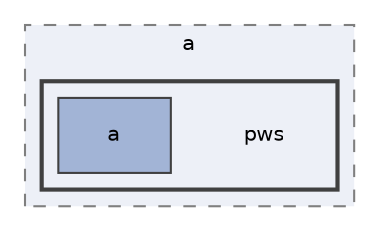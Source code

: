 digraph "src/test/java/pws/a/pws"
{
 // LATEX_PDF_SIZE
  edge [fontname="Helvetica",fontsize="10",labelfontname="Helvetica",labelfontsize="10"];
  node [fontname="Helvetica",fontsize="10",shape=record];
  compound=true
  subgraph clusterdir_d8caf9a4d9d407b43d70255d2f736e81 {
    graph [ bgcolor="#edf0f7", pencolor="grey50", style="filled,dashed,", label="a", fontname="Helvetica", fontsize="10", URL="dir_d8caf9a4d9d407b43d70255d2f736e81.html"]
  subgraph clusterdir_123876e7b857cfec527ba2e3401ac88d {
    graph [ bgcolor="#edf0f7", pencolor="grey25", style="filled,bold,", label="", fontname="Helvetica", fontsize="10", URL="dir_123876e7b857cfec527ba2e3401ac88d.html"]
    dir_123876e7b857cfec527ba2e3401ac88d [shape=plaintext, label="pws"];
  dir_26a3d1937d87fa73563fcec26a2883f3 [shape=box, label="a", style="filled,", fillcolor="#a2b4d6", color="grey25", URL="dir_26a3d1937d87fa73563fcec26a2883f3.html"];
  }
  }
}
